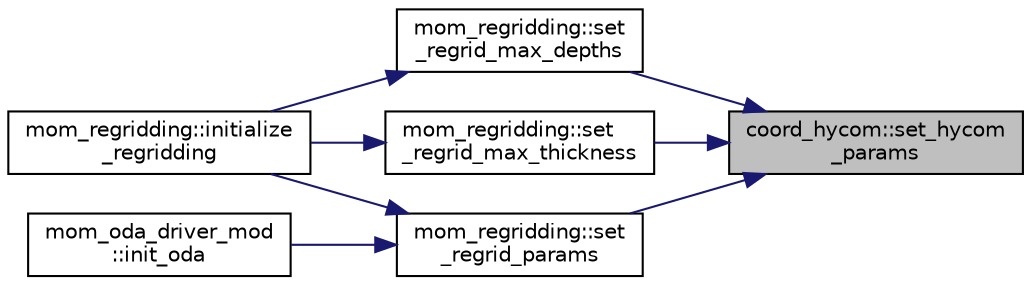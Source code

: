 digraph "coord_hycom::set_hycom_params"
{
 // INTERACTIVE_SVG=YES
 // LATEX_PDF_SIZE
  edge [fontname="Helvetica",fontsize="10",labelfontname="Helvetica",labelfontsize="10"];
  node [fontname="Helvetica",fontsize="10",shape=record];
  rankdir="RL";
  Node1 [label="coord_hycom::set_hycom\l_params",height=0.2,width=0.4,color="black", fillcolor="grey75", style="filled", fontcolor="black",tooltip="This subroutine can be used to set the parameters for the coord_hycom module."];
  Node1 -> Node2 [dir="back",color="midnightblue",fontsize="10",style="solid",fontname="Helvetica"];
  Node2 [label="mom_regridding::set\l_regrid_max_depths",height=0.2,width=0.4,color="black", fillcolor="white", style="filled",URL="$namespacemom__regridding.html#aac547ec199090852d539c7aefc44dfa7",tooltip="Set maximum interface depths based on a vector of input values."];
  Node2 -> Node3 [dir="back",color="midnightblue",fontsize="10",style="solid",fontname="Helvetica"];
  Node3 [label="mom_regridding::initialize\l_regridding",height=0.2,width=0.4,color="black", fillcolor="white", style="filled",URL="$namespacemom__regridding.html#a8c91ba68f0906e1fc76b7008caf6288e",tooltip="Initialization and configures a regridding control structure based on customizable run-time parameter..."];
  Node1 -> Node4 [dir="back",color="midnightblue",fontsize="10",style="solid",fontname="Helvetica"];
  Node4 [label="mom_regridding::set\l_regrid_max_thickness",height=0.2,width=0.4,color="black", fillcolor="white", style="filled",URL="$namespacemom__regridding.html#ae91ca3f1376b3c72940268b5d9f87bb4",tooltip="Set maximum layer thicknesses based on a vector of input values."];
  Node4 -> Node3 [dir="back",color="midnightblue",fontsize="10",style="solid",fontname="Helvetica"];
  Node1 -> Node5 [dir="back",color="midnightblue",fontsize="10",style="solid",fontname="Helvetica"];
  Node5 [label="mom_regridding::set\l_regrid_params",height=0.2,width=0.4,color="black", fillcolor="white", style="filled",URL="$namespacemom__regridding.html#a92ee618890e604fd9730bce53c9d313f",tooltip="Can be used to set any of the parameters for MOM_regridding."];
  Node5 -> Node6 [dir="back",color="midnightblue",fontsize="10",style="solid",fontname="Helvetica"];
  Node6 [label="mom_oda_driver_mod\l::init_oda",height=0.2,width=0.4,color="black", fillcolor="white", style="filled",URL="$namespacemom__oda__driver__mod.html#aaaf67b8d0e0db3ba3dfe09e24d2b8b24",tooltip="initialize First_guess (prior) and Analysis grid information for all ensemble members"];
  Node5 -> Node3 [dir="back",color="midnightblue",fontsize="10",style="solid",fontname="Helvetica"];
}
